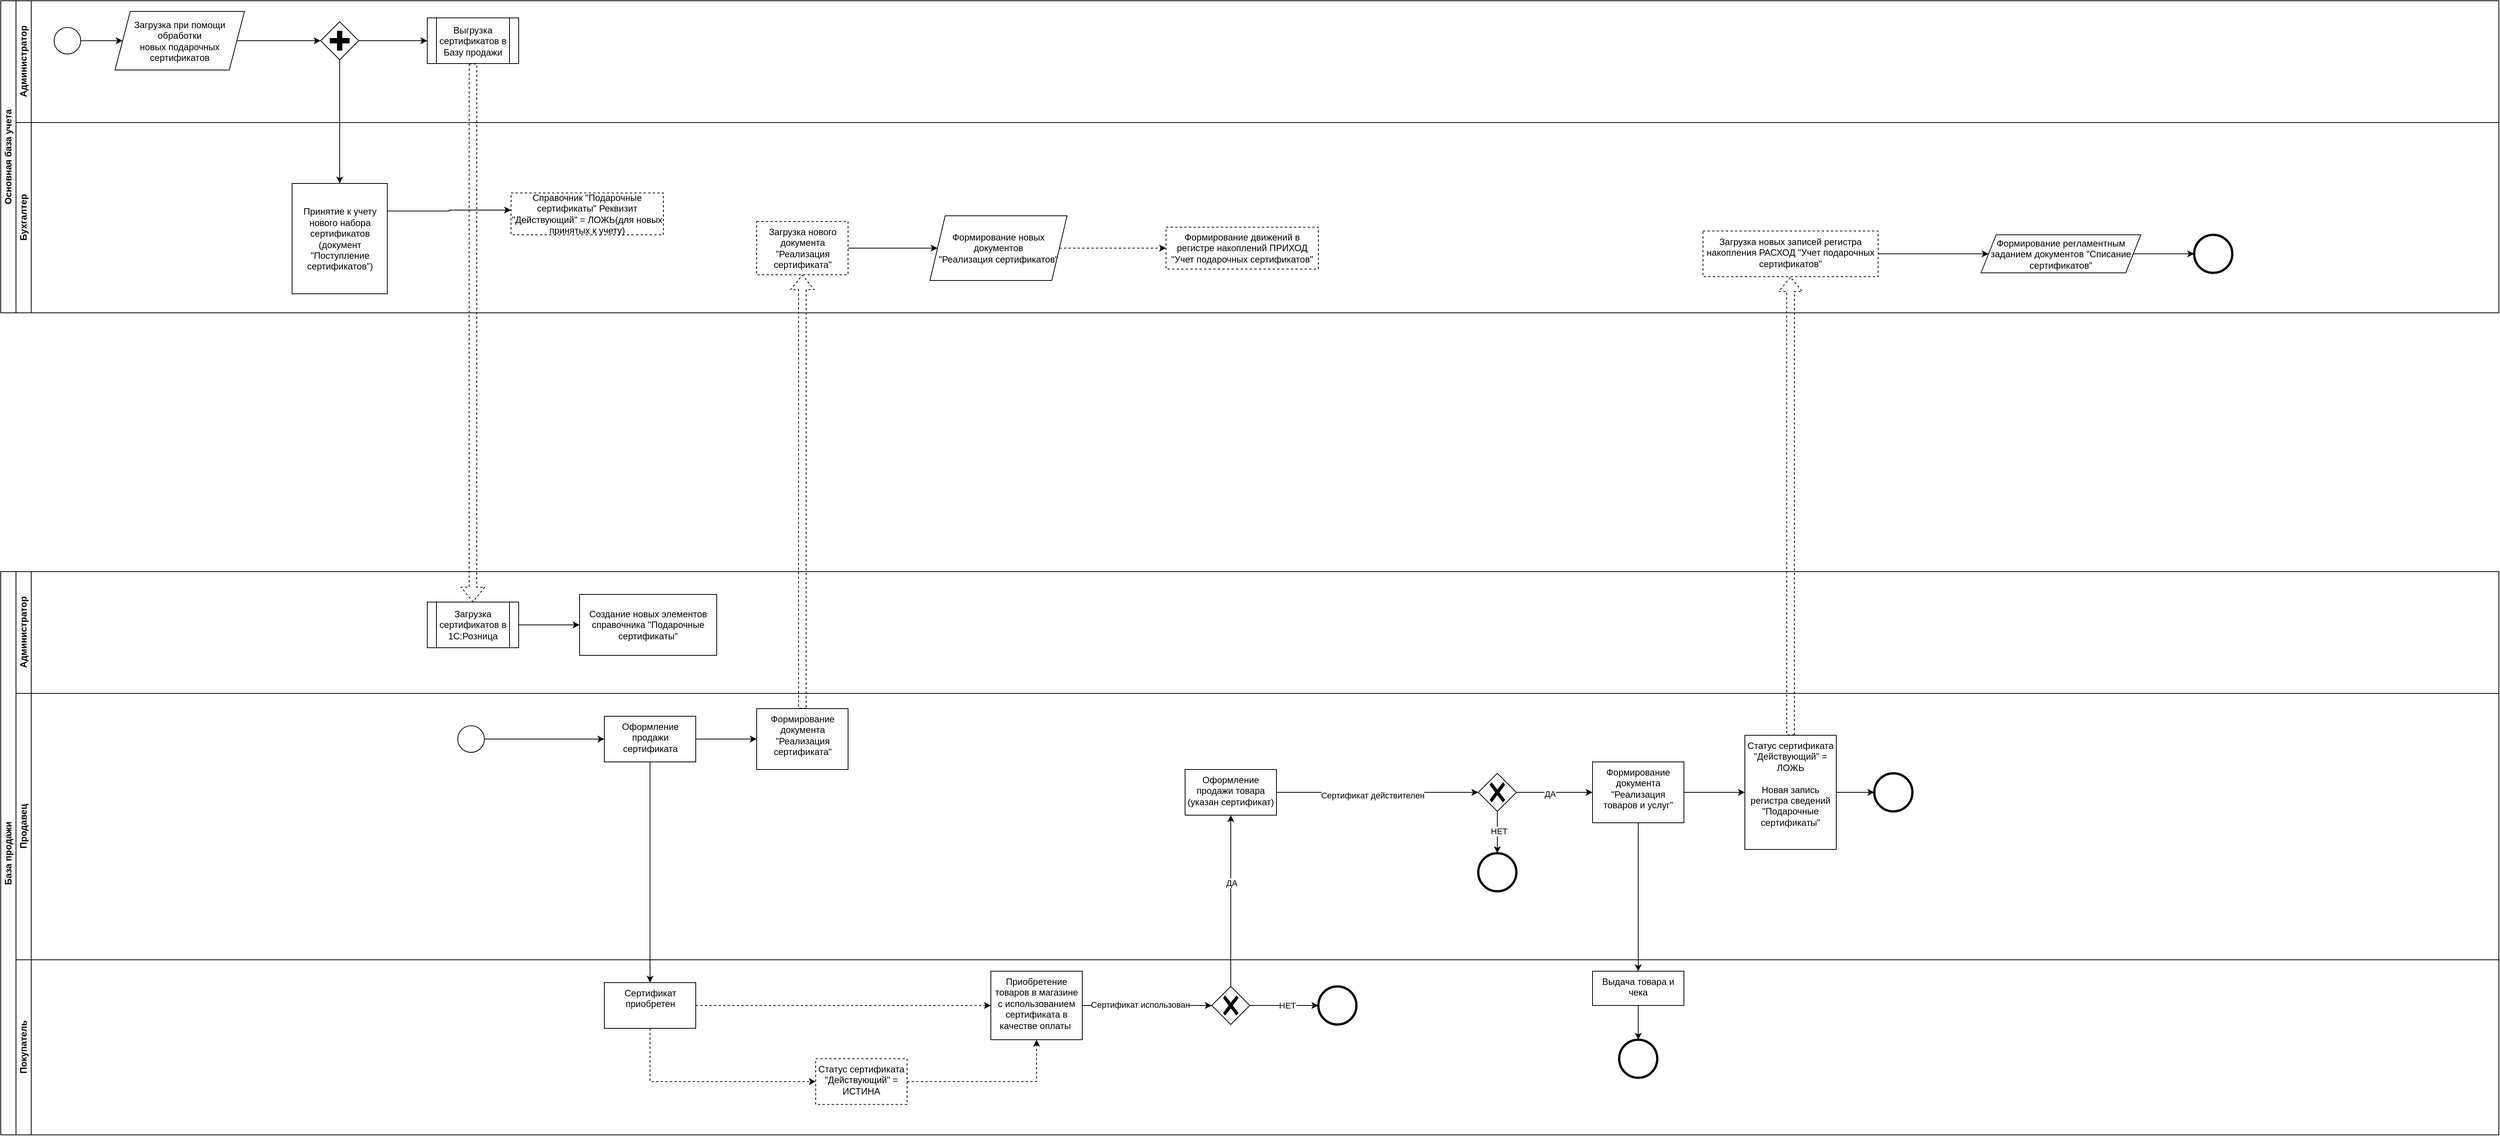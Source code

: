 <mxfile version="24.8.6">
  <diagram name="Страница — 1" id="cuK969YsJ3sIkp6YjkXu">
    <mxGraphModel dx="4151" dy="1644" grid="1" gridSize="10" guides="1" tooltips="1" connect="1" arrows="1" fold="1" page="1" pageScale="1" pageWidth="2339" pageHeight="3300" math="0" shadow="0">
      <root>
        <mxCell id="0" />
        <mxCell id="1" parent="0" />
        <mxCell id="hCcMSXCXlavhn7JNe_2B-1" value="Основная база учета" style="swimlane;html=1;childLayout=stackLayout;resizeParent=1;resizeParentMax=0;horizontal=0;startSize=20;horizontalStack=0;whiteSpace=wrap;" vertex="1" parent="1">
          <mxGeometry x="40" y="50" width="3280" height="410" as="geometry" />
        </mxCell>
        <mxCell id="hCcMSXCXlavhn7JNe_2B-2" value="Администратор" style="swimlane;html=1;startSize=20;horizontal=0;" vertex="1" parent="hCcMSXCXlavhn7JNe_2B-1">
          <mxGeometry x="20" width="3260" height="160" as="geometry" />
        </mxCell>
        <mxCell id="hCcMSXCXlavhn7JNe_2B-11" value="" style="edgeStyle=orthogonalEdgeStyle;rounded=0;orthogonalLoop=1;jettySize=auto;html=1;entryX=0;entryY=0.5;entryDx=0;entryDy=0;" edge="1" parent="hCcMSXCXlavhn7JNe_2B-2" source="hCcMSXCXlavhn7JNe_2B-9" target="hCcMSXCXlavhn7JNe_2B-12">
          <mxGeometry relative="1" as="geometry">
            <mxPoint x="122.5" y="52.5" as="targetPoint" />
          </mxGeometry>
        </mxCell>
        <mxCell id="hCcMSXCXlavhn7JNe_2B-9" value="" style="points=[[0.145,0.145,0],[0.5,0,0],[0.855,0.145,0],[1,0.5,0],[0.855,0.855,0],[0.5,1,0],[0.145,0.855,0],[0,0.5,0]];shape=mxgraph.bpmn.event;html=1;verticalLabelPosition=bottom;labelBackgroundColor=#ffffff;verticalAlign=top;align=center;perimeter=ellipsePerimeter;outlineConnect=0;aspect=fixed;outline=standard;symbol=general;" vertex="1" parent="hCcMSXCXlavhn7JNe_2B-2">
          <mxGeometry x="50" y="35" width="35" height="35" as="geometry" />
        </mxCell>
        <mxCell id="hCcMSXCXlavhn7JNe_2B-12" value="Загрузка при помощи обработки&lt;div&gt;новых подарочных сертификатов&lt;/div&gt;" style="shape=parallelogram;perimeter=parallelogramPerimeter;whiteSpace=wrap;html=1;fixedSize=1;" vertex="1" parent="hCcMSXCXlavhn7JNe_2B-2">
          <mxGeometry x="130" y="14" width="170" height="77" as="geometry" />
        </mxCell>
        <mxCell id="hCcMSXCXlavhn7JNe_2B-15" value="" style="points=[[0.25,0.25,0],[0.5,0,0],[0.75,0.25,0],[1,0.5,0],[0.75,0.75,0],[0.5,1,0],[0.25,0.75,0],[0,0.5,0]];shape=mxgraph.bpmn.gateway2;html=1;verticalLabelPosition=bottom;labelBackgroundColor=#ffffff;verticalAlign=top;align=center;perimeter=rhombusPerimeter;outlineConnect=0;outline=none;symbol=none;gwType=parallel;" vertex="1" parent="hCcMSXCXlavhn7JNe_2B-2">
          <mxGeometry x="400" y="27.5" width="50" height="50" as="geometry" />
        </mxCell>
        <mxCell id="hCcMSXCXlavhn7JNe_2B-16" value="" style="endArrow=classic;html=1;rounded=0;exitX=1;exitY=0.5;exitDx=0;exitDy=0;entryX=0;entryY=0.5;entryDx=0;entryDy=0;entryPerimeter=0;" edge="1" parent="hCcMSXCXlavhn7JNe_2B-2" source="hCcMSXCXlavhn7JNe_2B-12" target="hCcMSXCXlavhn7JNe_2B-15">
          <mxGeometry width="50" height="50" relative="1" as="geometry">
            <mxPoint x="590" y="130" as="sourcePoint" />
            <mxPoint x="640" y="80" as="targetPoint" />
          </mxGeometry>
        </mxCell>
        <mxCell id="hCcMSXCXlavhn7JNe_2B-17" value="Выгрузка сертификатов в Базу продажи" style="shape=process;whiteSpace=wrap;html=1;backgroundOutline=1;" vertex="1" parent="hCcMSXCXlavhn7JNe_2B-2">
          <mxGeometry x="540" y="22.5" width="120" height="60" as="geometry" />
        </mxCell>
        <mxCell id="hCcMSXCXlavhn7JNe_2B-18" value="" style="endArrow=classic;html=1;rounded=0;exitX=1;exitY=0.5;exitDx=0;exitDy=0;exitPerimeter=0;entryX=0;entryY=0.5;entryDx=0;entryDy=0;" edge="1" parent="hCcMSXCXlavhn7JNe_2B-2" source="hCcMSXCXlavhn7JNe_2B-15" target="hCcMSXCXlavhn7JNe_2B-17">
          <mxGeometry width="50" height="50" relative="1" as="geometry">
            <mxPoint x="630" y="260" as="sourcePoint" />
            <mxPoint x="680" y="210" as="targetPoint" />
          </mxGeometry>
        </mxCell>
        <mxCell id="hCcMSXCXlavhn7JNe_2B-3" value="Бухгалтер" style="swimlane;html=1;startSize=20;horizontal=0;" vertex="1" parent="hCcMSXCXlavhn7JNe_2B-1">
          <mxGeometry x="20" y="160" width="3260" height="250" as="geometry" />
        </mxCell>
        <mxCell id="hCcMSXCXlavhn7JNe_2B-87" style="edgeStyle=orthogonalEdgeStyle;rounded=0;orthogonalLoop=1;jettySize=auto;html=1;exitX=1;exitY=0.25;exitDx=0;exitDy=0;entryX=0;entryY=0.409;entryDx=0;entryDy=0;entryPerimeter=0;" edge="1" parent="hCcMSXCXlavhn7JNe_2B-3" source="hCcMSXCXlavhn7JNe_2B-13" target="hCcMSXCXlavhn7JNe_2B-88">
          <mxGeometry relative="1" as="geometry">
            <mxPoint x="650" y="134.571" as="targetPoint" />
          </mxGeometry>
        </mxCell>
        <mxCell id="hCcMSXCXlavhn7JNe_2B-13" value="Принятие к учету нового набора сертификатов&lt;div&gt;(документ &quot;Поступление сертификатов&quot;)&lt;/div&gt;" style="whiteSpace=wrap;html=1;" vertex="1" parent="hCcMSXCXlavhn7JNe_2B-3">
          <mxGeometry x="362.5" y="80" width="125" height="145" as="geometry" />
        </mxCell>
        <mxCell id="hCcMSXCXlavhn7JNe_2B-31" value="Загрузка нового документа &quot;Реализация сертификата&quot;" style="whiteSpace=wrap;html=1;verticalAlign=top;labelBackgroundColor=#ffffff;dashed=1;" vertex="1" parent="hCcMSXCXlavhn7JNe_2B-3">
          <mxGeometry x="972.5" y="130" width="120" height="70" as="geometry" />
        </mxCell>
        <mxCell id="hCcMSXCXlavhn7JNe_2B-33" value="Формирование новых документов&lt;div&gt;&quot;Реализация сертификатов&quot;&lt;/div&gt;" style="shape=parallelogram;perimeter=parallelogramPerimeter;whiteSpace=wrap;html=1;fixedSize=1;" vertex="1" parent="hCcMSXCXlavhn7JNe_2B-3">
          <mxGeometry x="1200" y="122.5" width="180" height="85" as="geometry" />
        </mxCell>
        <mxCell id="hCcMSXCXlavhn7JNe_2B-34" style="edgeStyle=orthogonalEdgeStyle;rounded=0;orthogonalLoop=1;jettySize=auto;html=1;exitX=1;exitY=0.5;exitDx=0;exitDy=0;entryX=0;entryY=0.5;entryDx=0;entryDy=0;" edge="1" parent="hCcMSXCXlavhn7JNe_2B-3" source="hCcMSXCXlavhn7JNe_2B-31" target="hCcMSXCXlavhn7JNe_2B-33">
          <mxGeometry relative="1" as="geometry" />
        </mxCell>
        <mxCell id="hCcMSXCXlavhn7JNe_2B-80" value="" style="edgeStyle=orthogonalEdgeStyle;rounded=0;orthogonalLoop=1;jettySize=auto;html=1;entryX=0;entryY=0.5;entryDx=0;entryDy=0;" edge="1" parent="hCcMSXCXlavhn7JNe_2B-3" source="hCcMSXCXlavhn7JNe_2B-75" target="hCcMSXCXlavhn7JNe_2B-81">
          <mxGeometry relative="1" as="geometry">
            <mxPoint x="2580" y="172.5" as="targetPoint" />
          </mxGeometry>
        </mxCell>
        <mxCell id="hCcMSXCXlavhn7JNe_2B-75" value="Загрузка новых записей регистра накопления РАСХОД &quot;Учет подарочных сертификатов&quot;" style="whiteSpace=wrap;html=1;verticalAlign=top;labelBackgroundColor=#ffffff;dashed=1;" vertex="1" parent="hCcMSXCXlavhn7JNe_2B-3">
          <mxGeometry x="2215" y="142.5" width="230" height="60" as="geometry" />
        </mxCell>
        <mxCell id="hCcMSXCXlavhn7JNe_2B-83" value="" style="edgeStyle=orthogonalEdgeStyle;rounded=0;orthogonalLoop=1;jettySize=auto;html=1;entryX=0;entryY=0.5;entryDx=0;entryDy=0;entryPerimeter=0;" edge="1" parent="hCcMSXCXlavhn7JNe_2B-3" source="hCcMSXCXlavhn7JNe_2B-81" target="hCcMSXCXlavhn7JNe_2B-84">
          <mxGeometry relative="1" as="geometry">
            <mxPoint x="2915" y="172.5" as="targetPoint" />
          </mxGeometry>
        </mxCell>
        <mxCell id="hCcMSXCXlavhn7JNe_2B-81" value="Формирование регламентным заданием документов &quot;Списание сертификатов&quot;" style="shape=parallelogram;perimeter=parallelogramPerimeter;whiteSpace=wrap;html=1;fixedSize=1;" vertex="1" parent="hCcMSXCXlavhn7JNe_2B-3">
          <mxGeometry x="2580" y="147.5" width="210" height="50" as="geometry" />
        </mxCell>
        <mxCell id="hCcMSXCXlavhn7JNe_2B-84" value="" style="points=[[0.145,0.145,0],[0.5,0,0],[0.855,0.145,0],[1,0.5,0],[0.855,0.855,0],[0.5,1,0],[0.145,0.855,0],[0,0.5,0]];shape=mxgraph.bpmn.event;html=1;verticalLabelPosition=bottom;labelBackgroundColor=#ffffff;verticalAlign=top;align=center;perimeter=ellipsePerimeter;outlineConnect=0;aspect=fixed;outline=end;symbol=terminate2;" vertex="1" parent="hCcMSXCXlavhn7JNe_2B-3">
          <mxGeometry x="2860" y="147.5" width="50" height="50" as="geometry" />
        </mxCell>
        <mxCell id="hCcMSXCXlavhn7JNe_2B-88" value="Справочник &quot;Подарочные сертификаты&quot; Реквизит &quot;Действующий&quot; = ЛОЖЬ(для новых принятых к учету)" style="whiteSpace=wrap;html=1;dashed=1;" vertex="1" parent="hCcMSXCXlavhn7JNe_2B-3">
          <mxGeometry x="650" y="92.5" width="200" height="55" as="geometry" />
        </mxCell>
        <mxCell id="hCcMSXCXlavhn7JNe_2B-89" value="" style="edgeStyle=orthogonalEdgeStyle;rounded=0;orthogonalLoop=1;jettySize=auto;html=1;dashed=1;exitX=1;exitY=0.5;exitDx=0;exitDy=0;" edge="1" parent="hCcMSXCXlavhn7JNe_2B-3" target="hCcMSXCXlavhn7JNe_2B-90" source="hCcMSXCXlavhn7JNe_2B-33">
          <mxGeometry relative="1" as="geometry">
            <mxPoint x="1430" y="69" as="sourcePoint" />
          </mxGeometry>
        </mxCell>
        <mxCell id="hCcMSXCXlavhn7JNe_2B-90" value="Формирование движений в регистре накоплений ПРИХОД &quot;Учет подарочных сертификатов&quot;" style="whiteSpace=wrap;html=1;dashed=1;" vertex="1" parent="hCcMSXCXlavhn7JNe_2B-3">
          <mxGeometry x="1510" y="137.5" width="200" height="55" as="geometry" />
        </mxCell>
        <mxCell id="hCcMSXCXlavhn7JNe_2B-14" value="" style="edgeStyle=orthogonalEdgeStyle;rounded=0;orthogonalLoop=1;jettySize=auto;html=1;exitX=0.5;exitY=1;exitDx=0;exitDy=0;exitPerimeter=0;" edge="1" parent="hCcMSXCXlavhn7JNe_2B-1" source="hCcMSXCXlavhn7JNe_2B-15" target="hCcMSXCXlavhn7JNe_2B-13">
          <mxGeometry relative="1" as="geometry">
            <mxPoint x="370" y="110" as="sourcePoint" />
          </mxGeometry>
        </mxCell>
        <mxCell id="hCcMSXCXlavhn7JNe_2B-5" value="База продажи" style="swimlane;html=1;childLayout=stackLayout;resizeParent=1;resizeParentMax=0;horizontal=0;startSize=20;horizontalStack=0;whiteSpace=wrap;" vertex="1" parent="1">
          <mxGeometry x="40" y="800" width="3280" height="740" as="geometry" />
        </mxCell>
        <mxCell id="hCcMSXCXlavhn7JNe_2B-6" value="Администратор" style="swimlane;html=1;startSize=20;horizontal=0;" vertex="1" parent="hCcMSXCXlavhn7JNe_2B-5">
          <mxGeometry x="20" width="3260" height="160" as="geometry" />
        </mxCell>
        <mxCell id="hCcMSXCXlavhn7JNe_2B-70" value="" style="edgeStyle=orthogonalEdgeStyle;rounded=0;orthogonalLoop=1;jettySize=auto;html=1;" edge="1" parent="hCcMSXCXlavhn7JNe_2B-6" source="hCcMSXCXlavhn7JNe_2B-19" target="hCcMSXCXlavhn7JNe_2B-69">
          <mxGeometry relative="1" as="geometry" />
        </mxCell>
        <mxCell id="hCcMSXCXlavhn7JNe_2B-19" value="Загрузка сертификатов в 1С:Розница" style="shape=process;whiteSpace=wrap;html=1;backgroundOutline=1;" vertex="1" parent="hCcMSXCXlavhn7JNe_2B-6">
          <mxGeometry x="540" y="40" width="120" height="60" as="geometry" />
        </mxCell>
        <mxCell id="hCcMSXCXlavhn7JNe_2B-69" value="Создание новых элементов справочника &quot;Подарочные сертификаты&quot;" style="whiteSpace=wrap;html=1;" vertex="1" parent="hCcMSXCXlavhn7JNe_2B-6">
          <mxGeometry x="740" y="30" width="180" height="80" as="geometry" />
        </mxCell>
        <mxCell id="hCcMSXCXlavhn7JNe_2B-7" value="Продавец" style="swimlane;html=1;startSize=20;horizontal=0;" vertex="1" parent="hCcMSXCXlavhn7JNe_2B-5">
          <mxGeometry x="20" y="160" width="3260" height="350" as="geometry" />
        </mxCell>
        <mxCell id="hCcMSXCXlavhn7JNe_2B-28" value="" style="edgeStyle=orthogonalEdgeStyle;rounded=0;orthogonalLoop=1;jettySize=auto;html=1;" edge="1" parent="hCcMSXCXlavhn7JNe_2B-7" source="hCcMSXCXlavhn7JNe_2B-26" target="hCcMSXCXlavhn7JNe_2B-27">
          <mxGeometry relative="1" as="geometry" />
        </mxCell>
        <mxCell id="hCcMSXCXlavhn7JNe_2B-26" value="" style="points=[[0.145,0.145,0],[0.5,0,0],[0.855,0.145,0],[1,0.5,0],[0.855,0.855,0],[0.5,1,0],[0.145,0.855,0],[0,0.5,0]];shape=mxgraph.bpmn.event;html=1;verticalLabelPosition=bottom;labelBackgroundColor=#ffffff;verticalAlign=top;align=center;perimeter=ellipsePerimeter;outlineConnect=0;aspect=fixed;outline=standard;symbol=general;" vertex="1" parent="hCcMSXCXlavhn7JNe_2B-7">
          <mxGeometry x="580" y="42.5" width="35" height="35" as="geometry" />
        </mxCell>
        <mxCell id="hCcMSXCXlavhn7JNe_2B-36" value="" style="edgeStyle=orthogonalEdgeStyle;rounded=0;orthogonalLoop=1;jettySize=auto;html=1;" edge="1" parent="hCcMSXCXlavhn7JNe_2B-7" source="hCcMSXCXlavhn7JNe_2B-27" target="hCcMSXCXlavhn7JNe_2B-35">
          <mxGeometry relative="1" as="geometry" />
        </mxCell>
        <mxCell id="hCcMSXCXlavhn7JNe_2B-35" value="Формирование документа &quot;Реализация сертификата&quot;" style="whiteSpace=wrap;html=1;verticalAlign=top;labelBackgroundColor=#ffffff;" vertex="1" parent="hCcMSXCXlavhn7JNe_2B-7">
          <mxGeometry x="972.5" y="20" width="120" height="80" as="geometry" />
        </mxCell>
        <mxCell id="hCcMSXCXlavhn7JNe_2B-27" value="Оформление продажи сертификата" style="whiteSpace=wrap;html=1;verticalAlign=top;labelBackgroundColor=#ffffff;" vertex="1" parent="hCcMSXCXlavhn7JNe_2B-7">
          <mxGeometry x="772.5" y="30" width="120" height="60" as="geometry" />
        </mxCell>
        <mxCell id="hCcMSXCXlavhn7JNe_2B-57" style="edgeStyle=orthogonalEdgeStyle;rounded=0;orthogonalLoop=1;jettySize=auto;html=1;exitX=0.5;exitY=1;exitDx=0;exitDy=0;exitPerimeter=0;" edge="1" parent="hCcMSXCXlavhn7JNe_2B-7" source="hCcMSXCXlavhn7JNe_2B-53" target="hCcMSXCXlavhn7JNe_2B-56">
          <mxGeometry relative="1" as="geometry" />
        </mxCell>
        <mxCell id="hCcMSXCXlavhn7JNe_2B-58" value="НЕТ" style="edgeLabel;html=1;align=center;verticalAlign=middle;resizable=0;points=[];" vertex="1" connectable="0" parent="hCcMSXCXlavhn7JNe_2B-57">
          <mxGeometry x="-0.054" y="2" relative="1" as="geometry">
            <mxPoint as="offset" />
          </mxGeometry>
        </mxCell>
        <mxCell id="hCcMSXCXlavhn7JNe_2B-62" style="edgeStyle=orthogonalEdgeStyle;rounded=0;orthogonalLoop=1;jettySize=auto;html=1;exitX=1;exitY=0.5;exitDx=0;exitDy=0;exitPerimeter=0;entryX=0;entryY=0.5;entryDx=0;entryDy=0;" edge="1" parent="hCcMSXCXlavhn7JNe_2B-7" source="hCcMSXCXlavhn7JNe_2B-53" target="hCcMSXCXlavhn7JNe_2B-63">
          <mxGeometry relative="1" as="geometry">
            <mxPoint x="2050" y="60" as="targetPoint" />
          </mxGeometry>
        </mxCell>
        <mxCell id="hCcMSXCXlavhn7JNe_2B-64" value="ДА" style="edgeLabel;html=1;align=center;verticalAlign=middle;resizable=0;points=[];" vertex="1" connectable="0" parent="hCcMSXCXlavhn7JNe_2B-62">
          <mxGeometry x="-0.12" y="-2" relative="1" as="geometry">
            <mxPoint as="offset" />
          </mxGeometry>
        </mxCell>
        <mxCell id="hCcMSXCXlavhn7JNe_2B-53" value="" style="points=[[0.25,0.25,0],[0.5,0,0],[0.75,0.25,0],[1,0.5,0],[0.75,0.75,0],[0.5,1,0],[0.25,0.75,0],[0,0.5,0]];shape=mxgraph.bpmn.gateway2;html=1;verticalLabelPosition=bottom;labelBackgroundColor=#ffffff;verticalAlign=top;align=center;perimeter=rhombusPerimeter;outlineConnect=0;outline=none;symbol=none;gwType=exclusive;" vertex="1" parent="hCcMSXCXlavhn7JNe_2B-7">
          <mxGeometry x="1920" y="105" width="50" height="50" as="geometry" />
        </mxCell>
        <mxCell id="hCcMSXCXlavhn7JNe_2B-54" style="edgeStyle=orthogonalEdgeStyle;rounded=0;orthogonalLoop=1;jettySize=auto;html=1;entryX=0;entryY=0.5;entryDx=0;entryDy=0;entryPerimeter=0;exitX=1;exitY=0.5;exitDx=0;exitDy=0;" edge="1" parent="hCcMSXCXlavhn7JNe_2B-7" source="hCcMSXCXlavhn7JNe_2B-59" target="hCcMSXCXlavhn7JNe_2B-53">
          <mxGeometry relative="1" as="geometry">
            <mxPoint x="1570" y="60" as="sourcePoint" />
          </mxGeometry>
        </mxCell>
        <mxCell id="hCcMSXCXlavhn7JNe_2B-55" value="Сертификат действителен" style="edgeLabel;html=1;align=center;verticalAlign=middle;resizable=0;points=[];" vertex="1" connectable="0" parent="hCcMSXCXlavhn7JNe_2B-54">
          <mxGeometry x="-0.054" y="-4" relative="1" as="geometry">
            <mxPoint as="offset" />
          </mxGeometry>
        </mxCell>
        <mxCell id="hCcMSXCXlavhn7JNe_2B-56" value="" style="points=[[0.145,0.145,0],[0.5,0,0],[0.855,0.145,0],[1,0.5,0],[0.855,0.855,0],[0.5,1,0],[0.145,0.855,0],[0,0.5,0]];shape=mxgraph.bpmn.event;html=1;verticalLabelPosition=bottom;labelBackgroundColor=#ffffff;verticalAlign=top;align=center;perimeter=ellipsePerimeter;outlineConnect=0;aspect=fixed;outline=end;symbol=terminate2;" vertex="1" parent="hCcMSXCXlavhn7JNe_2B-7">
          <mxGeometry x="1920" y="210" width="50" height="50" as="geometry" />
        </mxCell>
        <mxCell id="hCcMSXCXlavhn7JNe_2B-30" value="" style="edgeStyle=orthogonalEdgeStyle;rounded=0;orthogonalLoop=1;jettySize=auto;html=1;" edge="1" parent="hCcMSXCXlavhn7JNe_2B-7" source="hCcMSXCXlavhn7JNe_2B-27" target="hCcMSXCXlavhn7JNe_2B-29">
          <mxGeometry relative="1" as="geometry" />
        </mxCell>
        <mxCell id="hCcMSXCXlavhn7JNe_2B-59" value="Оформление продажи товара (указан сертификат)" style="whiteSpace=wrap;html=1;verticalAlign=top;labelBackgroundColor=#ffffff;" vertex="1" parent="hCcMSXCXlavhn7JNe_2B-7">
          <mxGeometry x="1535" y="100" width="120" height="60" as="geometry" />
        </mxCell>
        <mxCell id="hCcMSXCXlavhn7JNe_2B-72" value="" style="edgeStyle=orthogonalEdgeStyle;rounded=0;orthogonalLoop=1;jettySize=auto;html=1;" edge="1" parent="hCcMSXCXlavhn7JNe_2B-7" source="hCcMSXCXlavhn7JNe_2B-63" target="hCcMSXCXlavhn7JNe_2B-71">
          <mxGeometry relative="1" as="geometry" />
        </mxCell>
        <mxCell id="hCcMSXCXlavhn7JNe_2B-63" value="Формирование документа &quot;Реализация товаров и услуг&quot;" style="whiteSpace=wrap;html=1;verticalAlign=top;labelBackgroundColor=#ffffff;" vertex="1" parent="hCcMSXCXlavhn7JNe_2B-7">
          <mxGeometry x="2070" y="90" width="120" height="80" as="geometry" />
        </mxCell>
        <mxCell id="hCcMSXCXlavhn7JNe_2B-71" value="Статус сертификата &quot;Действующий&quot; = ЛОЖЬ&lt;div&gt;&lt;br&gt;&lt;/div&gt;&lt;div&gt;Новая запись регистра сведений &quot;Подарочные сертификаты&quot;&lt;/div&gt;" style="whiteSpace=wrap;html=1;verticalAlign=top;labelBackgroundColor=#ffffff;" vertex="1" parent="hCcMSXCXlavhn7JNe_2B-7">
          <mxGeometry x="2270" y="55" width="120" height="150" as="geometry" />
        </mxCell>
        <mxCell id="hCcMSXCXlavhn7JNe_2B-73" value="" style="points=[[0.145,0.145,0],[0.5,0,0],[0.855,0.145,0],[1,0.5,0],[0.855,0.855,0],[0.5,1,0],[0.145,0.855,0],[0,0.5,0]];shape=mxgraph.bpmn.event;html=1;verticalLabelPosition=bottom;labelBackgroundColor=#ffffff;verticalAlign=top;align=center;perimeter=ellipsePerimeter;outlineConnect=0;aspect=fixed;outline=end;symbol=terminate2;" vertex="1" parent="hCcMSXCXlavhn7JNe_2B-7">
          <mxGeometry x="2440" y="105" width="50" height="50" as="geometry" />
        </mxCell>
        <mxCell id="hCcMSXCXlavhn7JNe_2B-74" style="edgeStyle=orthogonalEdgeStyle;rounded=0;orthogonalLoop=1;jettySize=auto;html=1;exitX=1;exitY=0.5;exitDx=0;exitDy=0;entryX=0;entryY=0.5;entryDx=0;entryDy=0;entryPerimeter=0;" edge="1" parent="hCcMSXCXlavhn7JNe_2B-7" source="hCcMSXCXlavhn7JNe_2B-71" target="hCcMSXCXlavhn7JNe_2B-73">
          <mxGeometry relative="1" as="geometry" />
        </mxCell>
        <mxCell id="hCcMSXCXlavhn7JNe_2B-8" value="Покупатель" style="swimlane;html=1;startSize=20;horizontal=0;" vertex="1" parent="hCcMSXCXlavhn7JNe_2B-5">
          <mxGeometry x="20" y="510" width="3260" height="230" as="geometry" />
        </mxCell>
        <mxCell id="hCcMSXCXlavhn7JNe_2B-38" value="" style="edgeStyle=orthogonalEdgeStyle;rounded=0;orthogonalLoop=1;jettySize=auto;html=1;dashed=1;" edge="1" parent="hCcMSXCXlavhn7JNe_2B-8" source="hCcMSXCXlavhn7JNe_2B-29" target="hCcMSXCXlavhn7JNe_2B-37">
          <mxGeometry relative="1" as="geometry" />
        </mxCell>
        <mxCell id="hCcMSXCXlavhn7JNe_2B-51" value="" style="edgeStyle=orthogonalEdgeStyle;rounded=0;orthogonalLoop=1;jettySize=auto;html=1;dashed=1;" edge="1" parent="hCcMSXCXlavhn7JNe_2B-8" source="hCcMSXCXlavhn7JNe_2B-29" target="hCcMSXCXlavhn7JNe_2B-50">
          <mxGeometry relative="1" as="geometry">
            <Array as="points">
              <mxPoint x="833" y="160" />
            </Array>
          </mxGeometry>
        </mxCell>
        <mxCell id="hCcMSXCXlavhn7JNe_2B-29" value="Сертификат приобретен" style="whiteSpace=wrap;html=1;verticalAlign=top;labelBackgroundColor=#ffffff;" vertex="1" parent="hCcMSXCXlavhn7JNe_2B-8">
          <mxGeometry x="772.5" y="30" width="120" height="60" as="geometry" />
        </mxCell>
        <mxCell id="hCcMSXCXlavhn7JNe_2B-39" style="edgeStyle=orthogonalEdgeStyle;rounded=0;orthogonalLoop=1;jettySize=auto;html=1;exitX=1;exitY=0.5;exitDx=0;exitDy=0;" edge="1" parent="hCcMSXCXlavhn7JNe_2B-8" source="hCcMSXCXlavhn7JNe_2B-37" target="hCcMSXCXlavhn7JNe_2B-25">
          <mxGeometry relative="1" as="geometry" />
        </mxCell>
        <mxCell id="hCcMSXCXlavhn7JNe_2B-40" value="Сертификат использован" style="edgeLabel;html=1;align=center;verticalAlign=middle;resizable=0;points=[];" vertex="1" connectable="0" parent="hCcMSXCXlavhn7JNe_2B-39">
          <mxGeometry x="-0.106" y="1" relative="1" as="geometry">
            <mxPoint as="offset" />
          </mxGeometry>
        </mxCell>
        <mxCell id="hCcMSXCXlavhn7JNe_2B-37" value="Приобретение товаров в магазине с использованием сертификата&amp;nbsp;в качестве оплаты&amp;nbsp;" style="whiteSpace=wrap;html=1;verticalAlign=top;labelBackgroundColor=#ffffff;" vertex="1" parent="hCcMSXCXlavhn7JNe_2B-8">
          <mxGeometry x="1280" y="15" width="120" height="90" as="geometry" />
        </mxCell>
        <mxCell id="hCcMSXCXlavhn7JNe_2B-42" value="" style="edgeStyle=orthogonalEdgeStyle;rounded=0;orthogonalLoop=1;jettySize=auto;html=1;entryX=0;entryY=0.5;entryDx=0;entryDy=0;entryPerimeter=0;" edge="1" parent="hCcMSXCXlavhn7JNe_2B-8" source="hCcMSXCXlavhn7JNe_2B-25" target="hCcMSXCXlavhn7JNe_2B-44">
          <mxGeometry relative="1" as="geometry">
            <mxPoint x="1685" y="60" as="targetPoint" />
          </mxGeometry>
        </mxCell>
        <mxCell id="hCcMSXCXlavhn7JNe_2B-45" value="НЕТ" style="edgeLabel;html=1;align=center;verticalAlign=middle;resizable=0;points=[];" vertex="1" connectable="0" parent="hCcMSXCXlavhn7JNe_2B-42">
          <mxGeometry x="0.089" relative="1" as="geometry">
            <mxPoint as="offset" />
          </mxGeometry>
        </mxCell>
        <mxCell id="hCcMSXCXlavhn7JNe_2B-25" value="" style="points=[[0.25,0.25,0],[0.5,0,0],[0.75,0.25,0],[1,0.5,0],[0.75,0.75,0],[0.5,1,0],[0.25,0.75,0],[0,0.5,0]];shape=mxgraph.bpmn.gateway2;html=1;verticalLabelPosition=bottom;labelBackgroundColor=#ffffff;verticalAlign=top;align=center;perimeter=rhombusPerimeter;outlineConnect=0;outline=none;symbol=none;gwType=exclusive;" vertex="1" parent="hCcMSXCXlavhn7JNe_2B-8">
          <mxGeometry x="1570" y="35" width="50" height="50" as="geometry" />
        </mxCell>
        <mxCell id="hCcMSXCXlavhn7JNe_2B-44" value="" style="points=[[0.145,0.145,0],[0.5,0,0],[0.855,0.145,0],[1,0.5,0],[0.855,0.855,0],[0.5,1,0],[0.145,0.855,0],[0,0.5,0]];shape=mxgraph.bpmn.event;html=1;verticalLabelPosition=bottom;labelBackgroundColor=#ffffff;verticalAlign=top;align=center;perimeter=ellipsePerimeter;outlineConnect=0;aspect=fixed;outline=end;symbol=terminate2;" vertex="1" parent="hCcMSXCXlavhn7JNe_2B-8">
          <mxGeometry x="1710" y="35" width="50" height="50" as="geometry" />
        </mxCell>
        <mxCell id="hCcMSXCXlavhn7JNe_2B-52" style="edgeStyle=orthogonalEdgeStyle;rounded=0;orthogonalLoop=1;jettySize=auto;html=1;exitX=1;exitY=0.5;exitDx=0;exitDy=0;entryX=0.5;entryY=1;entryDx=0;entryDy=0;dashed=1;" edge="1" parent="hCcMSXCXlavhn7JNe_2B-8" source="hCcMSXCXlavhn7JNe_2B-50" target="hCcMSXCXlavhn7JNe_2B-37">
          <mxGeometry relative="1" as="geometry" />
        </mxCell>
        <mxCell id="hCcMSXCXlavhn7JNe_2B-50" value="Статус сертификата &quot;Действующий&quot; = ИСТИНА" style="whiteSpace=wrap;html=1;verticalAlign=top;labelBackgroundColor=#ffffff;dashed=1;" vertex="1" parent="hCcMSXCXlavhn7JNe_2B-8">
          <mxGeometry x="1050" y="130" width="120" height="60" as="geometry" />
        </mxCell>
        <mxCell id="hCcMSXCXlavhn7JNe_2B-68" value="" style="edgeStyle=orthogonalEdgeStyle;rounded=0;orthogonalLoop=1;jettySize=auto;html=1;entryX=0.5;entryY=0;entryDx=0;entryDy=0;entryPerimeter=0;" edge="1" parent="hCcMSXCXlavhn7JNe_2B-8" source="hCcMSXCXlavhn7JNe_2B-65" target="hCcMSXCXlavhn7JNe_2B-67">
          <mxGeometry relative="1" as="geometry" />
        </mxCell>
        <mxCell id="hCcMSXCXlavhn7JNe_2B-65" value="Выдача товара и чека" style="whiteSpace=wrap;html=1;verticalAlign=top;labelBackgroundColor=#ffffff;" vertex="1" parent="hCcMSXCXlavhn7JNe_2B-8">
          <mxGeometry x="2070" y="15" width="120" height="45" as="geometry" />
        </mxCell>
        <mxCell id="hCcMSXCXlavhn7JNe_2B-67" value="" style="points=[[0.145,0.145,0],[0.5,0,0],[0.855,0.145,0],[1,0.5,0],[0.855,0.855,0],[0.5,1,0],[0.145,0.855,0],[0,0.5,0]];shape=mxgraph.bpmn.event;html=1;verticalLabelPosition=bottom;labelBackgroundColor=#ffffff;verticalAlign=top;align=center;perimeter=ellipsePerimeter;outlineConnect=0;aspect=fixed;outline=end;symbol=terminate2;" vertex="1" parent="hCcMSXCXlavhn7JNe_2B-8">
          <mxGeometry x="2105" y="105" width="50" height="50" as="geometry" />
        </mxCell>
        <mxCell id="hCcMSXCXlavhn7JNe_2B-60" style="edgeStyle=orthogonalEdgeStyle;rounded=0;orthogonalLoop=1;jettySize=auto;html=1;exitX=0.5;exitY=0;exitDx=0;exitDy=0;exitPerimeter=0;entryX=0.5;entryY=1;entryDx=0;entryDy=0;" edge="1" parent="hCcMSXCXlavhn7JNe_2B-5" source="hCcMSXCXlavhn7JNe_2B-25" target="hCcMSXCXlavhn7JNe_2B-59">
          <mxGeometry relative="1" as="geometry" />
        </mxCell>
        <mxCell id="hCcMSXCXlavhn7JNe_2B-61" value="ДА" style="edgeLabel;html=1;align=center;verticalAlign=middle;resizable=0;points=[];" vertex="1" connectable="0" parent="hCcMSXCXlavhn7JNe_2B-60">
          <mxGeometry x="0.212" y="-1" relative="1" as="geometry">
            <mxPoint as="offset" />
          </mxGeometry>
        </mxCell>
        <mxCell id="hCcMSXCXlavhn7JNe_2B-66" value="" style="edgeStyle=orthogonalEdgeStyle;rounded=0;orthogonalLoop=1;jettySize=auto;html=1;" edge="1" parent="hCcMSXCXlavhn7JNe_2B-5" source="hCcMSXCXlavhn7JNe_2B-63" target="hCcMSXCXlavhn7JNe_2B-65">
          <mxGeometry relative="1" as="geometry" />
        </mxCell>
        <mxCell id="hCcMSXCXlavhn7JNe_2B-20" value="" style="endArrow=classic;html=1;rounded=0;exitX=0.5;exitY=1;exitDx=0;exitDy=0;entryX=0.5;entryY=0;entryDx=0;entryDy=0;dashed=1;shape=flexArrow;" edge="1" parent="1" source="hCcMSXCXlavhn7JNe_2B-17" target="hCcMSXCXlavhn7JNe_2B-19">
          <mxGeometry relative="1" as="geometry">
            <mxPoint x="580" y="470" as="sourcePoint" />
            <mxPoint x="740" y="470" as="targetPoint" />
          </mxGeometry>
        </mxCell>
        <mxCell id="hCcMSXCXlavhn7JNe_2B-32" value="" style="edgeStyle=orthogonalEdgeStyle;rounded=0;orthogonalLoop=1;jettySize=auto;html=1;dashed=1;shape=flexArrow;exitX=0.5;exitY=0;exitDx=0;exitDy=0;" edge="1" parent="1" source="hCcMSXCXlavhn7JNe_2B-35" target="hCcMSXCXlavhn7JNe_2B-31">
          <mxGeometry relative="1" as="geometry">
            <mxPoint x="1550" y="1012.5" as="sourcePoint" />
          </mxGeometry>
        </mxCell>
        <mxCell id="hCcMSXCXlavhn7JNe_2B-76" style="edgeStyle=orthogonalEdgeStyle;rounded=0;orthogonalLoop=1;jettySize=auto;html=1;exitX=0.5;exitY=0;exitDx=0;exitDy=0;shape=flexArrow;dashed=1;entryX=0.5;entryY=1;entryDx=0;entryDy=0;" edge="1" parent="1" source="hCcMSXCXlavhn7JNe_2B-71" target="hCcMSXCXlavhn7JNe_2B-75">
          <mxGeometry relative="1" as="geometry">
            <mxPoint x="2390" y="490" as="targetPoint" />
          </mxGeometry>
        </mxCell>
      </root>
    </mxGraphModel>
  </diagram>
</mxfile>
